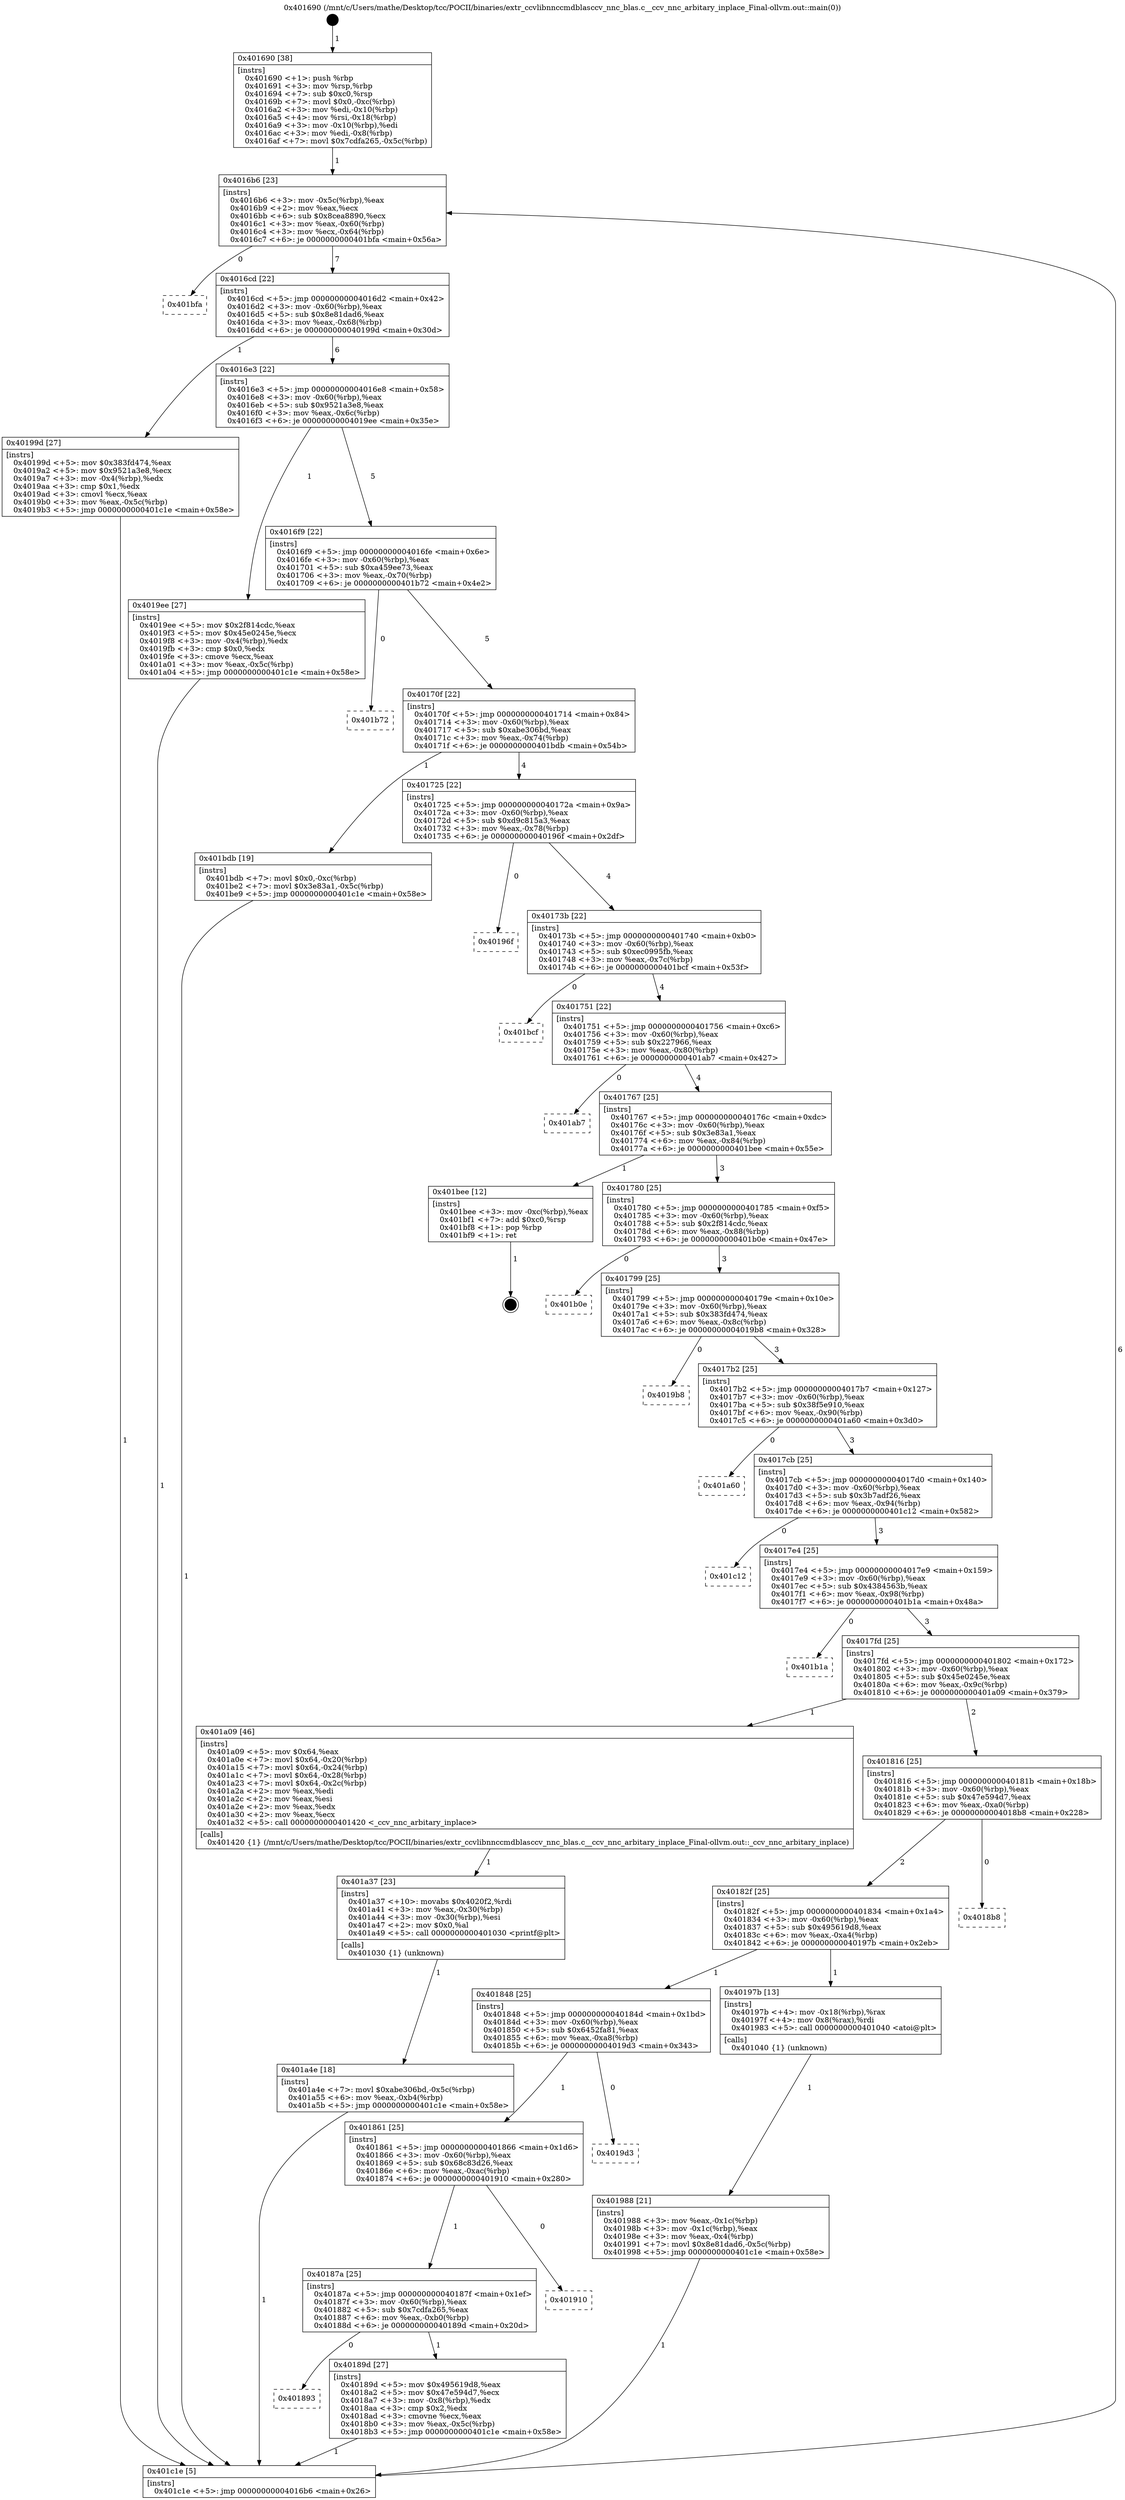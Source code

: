 digraph "0x401690" {
  label = "0x401690 (/mnt/c/Users/mathe/Desktop/tcc/POCII/binaries/extr_ccvlibnnccmdblasccv_nnc_blas.c__ccv_nnc_arbitary_inplace_Final-ollvm.out::main(0))"
  labelloc = "t"
  node[shape=record]

  Entry [label="",width=0.3,height=0.3,shape=circle,fillcolor=black,style=filled]
  "0x4016b6" [label="{
     0x4016b6 [23]\l
     | [instrs]\l
     &nbsp;&nbsp;0x4016b6 \<+3\>: mov -0x5c(%rbp),%eax\l
     &nbsp;&nbsp;0x4016b9 \<+2\>: mov %eax,%ecx\l
     &nbsp;&nbsp;0x4016bb \<+6\>: sub $0x8cea8890,%ecx\l
     &nbsp;&nbsp;0x4016c1 \<+3\>: mov %eax,-0x60(%rbp)\l
     &nbsp;&nbsp;0x4016c4 \<+3\>: mov %ecx,-0x64(%rbp)\l
     &nbsp;&nbsp;0x4016c7 \<+6\>: je 0000000000401bfa \<main+0x56a\>\l
  }"]
  "0x401bfa" [label="{
     0x401bfa\l
  }", style=dashed]
  "0x4016cd" [label="{
     0x4016cd [22]\l
     | [instrs]\l
     &nbsp;&nbsp;0x4016cd \<+5\>: jmp 00000000004016d2 \<main+0x42\>\l
     &nbsp;&nbsp;0x4016d2 \<+3\>: mov -0x60(%rbp),%eax\l
     &nbsp;&nbsp;0x4016d5 \<+5\>: sub $0x8e81dad6,%eax\l
     &nbsp;&nbsp;0x4016da \<+3\>: mov %eax,-0x68(%rbp)\l
     &nbsp;&nbsp;0x4016dd \<+6\>: je 000000000040199d \<main+0x30d\>\l
  }"]
  Exit [label="",width=0.3,height=0.3,shape=circle,fillcolor=black,style=filled,peripheries=2]
  "0x40199d" [label="{
     0x40199d [27]\l
     | [instrs]\l
     &nbsp;&nbsp;0x40199d \<+5\>: mov $0x383fd474,%eax\l
     &nbsp;&nbsp;0x4019a2 \<+5\>: mov $0x9521a3e8,%ecx\l
     &nbsp;&nbsp;0x4019a7 \<+3\>: mov -0x4(%rbp),%edx\l
     &nbsp;&nbsp;0x4019aa \<+3\>: cmp $0x1,%edx\l
     &nbsp;&nbsp;0x4019ad \<+3\>: cmovl %ecx,%eax\l
     &nbsp;&nbsp;0x4019b0 \<+3\>: mov %eax,-0x5c(%rbp)\l
     &nbsp;&nbsp;0x4019b3 \<+5\>: jmp 0000000000401c1e \<main+0x58e\>\l
  }"]
  "0x4016e3" [label="{
     0x4016e3 [22]\l
     | [instrs]\l
     &nbsp;&nbsp;0x4016e3 \<+5\>: jmp 00000000004016e8 \<main+0x58\>\l
     &nbsp;&nbsp;0x4016e8 \<+3\>: mov -0x60(%rbp),%eax\l
     &nbsp;&nbsp;0x4016eb \<+5\>: sub $0x9521a3e8,%eax\l
     &nbsp;&nbsp;0x4016f0 \<+3\>: mov %eax,-0x6c(%rbp)\l
     &nbsp;&nbsp;0x4016f3 \<+6\>: je 00000000004019ee \<main+0x35e\>\l
  }"]
  "0x401a4e" [label="{
     0x401a4e [18]\l
     | [instrs]\l
     &nbsp;&nbsp;0x401a4e \<+7\>: movl $0xabe306bd,-0x5c(%rbp)\l
     &nbsp;&nbsp;0x401a55 \<+6\>: mov %eax,-0xb4(%rbp)\l
     &nbsp;&nbsp;0x401a5b \<+5\>: jmp 0000000000401c1e \<main+0x58e\>\l
  }"]
  "0x4019ee" [label="{
     0x4019ee [27]\l
     | [instrs]\l
     &nbsp;&nbsp;0x4019ee \<+5\>: mov $0x2f814cdc,%eax\l
     &nbsp;&nbsp;0x4019f3 \<+5\>: mov $0x45e0245e,%ecx\l
     &nbsp;&nbsp;0x4019f8 \<+3\>: mov -0x4(%rbp),%edx\l
     &nbsp;&nbsp;0x4019fb \<+3\>: cmp $0x0,%edx\l
     &nbsp;&nbsp;0x4019fe \<+3\>: cmove %ecx,%eax\l
     &nbsp;&nbsp;0x401a01 \<+3\>: mov %eax,-0x5c(%rbp)\l
     &nbsp;&nbsp;0x401a04 \<+5\>: jmp 0000000000401c1e \<main+0x58e\>\l
  }"]
  "0x4016f9" [label="{
     0x4016f9 [22]\l
     | [instrs]\l
     &nbsp;&nbsp;0x4016f9 \<+5\>: jmp 00000000004016fe \<main+0x6e\>\l
     &nbsp;&nbsp;0x4016fe \<+3\>: mov -0x60(%rbp),%eax\l
     &nbsp;&nbsp;0x401701 \<+5\>: sub $0xa459ee73,%eax\l
     &nbsp;&nbsp;0x401706 \<+3\>: mov %eax,-0x70(%rbp)\l
     &nbsp;&nbsp;0x401709 \<+6\>: je 0000000000401b72 \<main+0x4e2\>\l
  }"]
  "0x401a37" [label="{
     0x401a37 [23]\l
     | [instrs]\l
     &nbsp;&nbsp;0x401a37 \<+10\>: movabs $0x4020f2,%rdi\l
     &nbsp;&nbsp;0x401a41 \<+3\>: mov %eax,-0x30(%rbp)\l
     &nbsp;&nbsp;0x401a44 \<+3\>: mov -0x30(%rbp),%esi\l
     &nbsp;&nbsp;0x401a47 \<+2\>: mov $0x0,%al\l
     &nbsp;&nbsp;0x401a49 \<+5\>: call 0000000000401030 \<printf@plt\>\l
     | [calls]\l
     &nbsp;&nbsp;0x401030 \{1\} (unknown)\l
  }"]
  "0x401b72" [label="{
     0x401b72\l
  }", style=dashed]
  "0x40170f" [label="{
     0x40170f [22]\l
     | [instrs]\l
     &nbsp;&nbsp;0x40170f \<+5\>: jmp 0000000000401714 \<main+0x84\>\l
     &nbsp;&nbsp;0x401714 \<+3\>: mov -0x60(%rbp),%eax\l
     &nbsp;&nbsp;0x401717 \<+5\>: sub $0xabe306bd,%eax\l
     &nbsp;&nbsp;0x40171c \<+3\>: mov %eax,-0x74(%rbp)\l
     &nbsp;&nbsp;0x40171f \<+6\>: je 0000000000401bdb \<main+0x54b\>\l
  }"]
  "0x401988" [label="{
     0x401988 [21]\l
     | [instrs]\l
     &nbsp;&nbsp;0x401988 \<+3\>: mov %eax,-0x1c(%rbp)\l
     &nbsp;&nbsp;0x40198b \<+3\>: mov -0x1c(%rbp),%eax\l
     &nbsp;&nbsp;0x40198e \<+3\>: mov %eax,-0x4(%rbp)\l
     &nbsp;&nbsp;0x401991 \<+7\>: movl $0x8e81dad6,-0x5c(%rbp)\l
     &nbsp;&nbsp;0x401998 \<+5\>: jmp 0000000000401c1e \<main+0x58e\>\l
  }"]
  "0x401bdb" [label="{
     0x401bdb [19]\l
     | [instrs]\l
     &nbsp;&nbsp;0x401bdb \<+7\>: movl $0x0,-0xc(%rbp)\l
     &nbsp;&nbsp;0x401be2 \<+7\>: movl $0x3e83a1,-0x5c(%rbp)\l
     &nbsp;&nbsp;0x401be9 \<+5\>: jmp 0000000000401c1e \<main+0x58e\>\l
  }"]
  "0x401725" [label="{
     0x401725 [22]\l
     | [instrs]\l
     &nbsp;&nbsp;0x401725 \<+5\>: jmp 000000000040172a \<main+0x9a\>\l
     &nbsp;&nbsp;0x40172a \<+3\>: mov -0x60(%rbp),%eax\l
     &nbsp;&nbsp;0x40172d \<+5\>: sub $0xd9c815a3,%eax\l
     &nbsp;&nbsp;0x401732 \<+3\>: mov %eax,-0x78(%rbp)\l
     &nbsp;&nbsp;0x401735 \<+6\>: je 000000000040196f \<main+0x2df\>\l
  }"]
  "0x401690" [label="{
     0x401690 [38]\l
     | [instrs]\l
     &nbsp;&nbsp;0x401690 \<+1\>: push %rbp\l
     &nbsp;&nbsp;0x401691 \<+3\>: mov %rsp,%rbp\l
     &nbsp;&nbsp;0x401694 \<+7\>: sub $0xc0,%rsp\l
     &nbsp;&nbsp;0x40169b \<+7\>: movl $0x0,-0xc(%rbp)\l
     &nbsp;&nbsp;0x4016a2 \<+3\>: mov %edi,-0x10(%rbp)\l
     &nbsp;&nbsp;0x4016a5 \<+4\>: mov %rsi,-0x18(%rbp)\l
     &nbsp;&nbsp;0x4016a9 \<+3\>: mov -0x10(%rbp),%edi\l
     &nbsp;&nbsp;0x4016ac \<+3\>: mov %edi,-0x8(%rbp)\l
     &nbsp;&nbsp;0x4016af \<+7\>: movl $0x7cdfa265,-0x5c(%rbp)\l
  }"]
  "0x40196f" [label="{
     0x40196f\l
  }", style=dashed]
  "0x40173b" [label="{
     0x40173b [22]\l
     | [instrs]\l
     &nbsp;&nbsp;0x40173b \<+5\>: jmp 0000000000401740 \<main+0xb0\>\l
     &nbsp;&nbsp;0x401740 \<+3\>: mov -0x60(%rbp),%eax\l
     &nbsp;&nbsp;0x401743 \<+5\>: sub $0xec0995fb,%eax\l
     &nbsp;&nbsp;0x401748 \<+3\>: mov %eax,-0x7c(%rbp)\l
     &nbsp;&nbsp;0x40174b \<+6\>: je 0000000000401bcf \<main+0x53f\>\l
  }"]
  "0x401c1e" [label="{
     0x401c1e [5]\l
     | [instrs]\l
     &nbsp;&nbsp;0x401c1e \<+5\>: jmp 00000000004016b6 \<main+0x26\>\l
  }"]
  "0x401bcf" [label="{
     0x401bcf\l
  }", style=dashed]
  "0x401751" [label="{
     0x401751 [22]\l
     | [instrs]\l
     &nbsp;&nbsp;0x401751 \<+5\>: jmp 0000000000401756 \<main+0xc6\>\l
     &nbsp;&nbsp;0x401756 \<+3\>: mov -0x60(%rbp),%eax\l
     &nbsp;&nbsp;0x401759 \<+5\>: sub $0x227966,%eax\l
     &nbsp;&nbsp;0x40175e \<+3\>: mov %eax,-0x80(%rbp)\l
     &nbsp;&nbsp;0x401761 \<+6\>: je 0000000000401ab7 \<main+0x427\>\l
  }"]
  "0x401893" [label="{
     0x401893\l
  }", style=dashed]
  "0x401ab7" [label="{
     0x401ab7\l
  }", style=dashed]
  "0x401767" [label="{
     0x401767 [25]\l
     | [instrs]\l
     &nbsp;&nbsp;0x401767 \<+5\>: jmp 000000000040176c \<main+0xdc\>\l
     &nbsp;&nbsp;0x40176c \<+3\>: mov -0x60(%rbp),%eax\l
     &nbsp;&nbsp;0x40176f \<+5\>: sub $0x3e83a1,%eax\l
     &nbsp;&nbsp;0x401774 \<+6\>: mov %eax,-0x84(%rbp)\l
     &nbsp;&nbsp;0x40177a \<+6\>: je 0000000000401bee \<main+0x55e\>\l
  }"]
  "0x40189d" [label="{
     0x40189d [27]\l
     | [instrs]\l
     &nbsp;&nbsp;0x40189d \<+5\>: mov $0x495619d8,%eax\l
     &nbsp;&nbsp;0x4018a2 \<+5\>: mov $0x47e594d7,%ecx\l
     &nbsp;&nbsp;0x4018a7 \<+3\>: mov -0x8(%rbp),%edx\l
     &nbsp;&nbsp;0x4018aa \<+3\>: cmp $0x2,%edx\l
     &nbsp;&nbsp;0x4018ad \<+3\>: cmovne %ecx,%eax\l
     &nbsp;&nbsp;0x4018b0 \<+3\>: mov %eax,-0x5c(%rbp)\l
     &nbsp;&nbsp;0x4018b3 \<+5\>: jmp 0000000000401c1e \<main+0x58e\>\l
  }"]
  "0x401bee" [label="{
     0x401bee [12]\l
     | [instrs]\l
     &nbsp;&nbsp;0x401bee \<+3\>: mov -0xc(%rbp),%eax\l
     &nbsp;&nbsp;0x401bf1 \<+7\>: add $0xc0,%rsp\l
     &nbsp;&nbsp;0x401bf8 \<+1\>: pop %rbp\l
     &nbsp;&nbsp;0x401bf9 \<+1\>: ret\l
  }"]
  "0x401780" [label="{
     0x401780 [25]\l
     | [instrs]\l
     &nbsp;&nbsp;0x401780 \<+5\>: jmp 0000000000401785 \<main+0xf5\>\l
     &nbsp;&nbsp;0x401785 \<+3\>: mov -0x60(%rbp),%eax\l
     &nbsp;&nbsp;0x401788 \<+5\>: sub $0x2f814cdc,%eax\l
     &nbsp;&nbsp;0x40178d \<+6\>: mov %eax,-0x88(%rbp)\l
     &nbsp;&nbsp;0x401793 \<+6\>: je 0000000000401b0e \<main+0x47e\>\l
  }"]
  "0x40187a" [label="{
     0x40187a [25]\l
     | [instrs]\l
     &nbsp;&nbsp;0x40187a \<+5\>: jmp 000000000040187f \<main+0x1ef\>\l
     &nbsp;&nbsp;0x40187f \<+3\>: mov -0x60(%rbp),%eax\l
     &nbsp;&nbsp;0x401882 \<+5\>: sub $0x7cdfa265,%eax\l
     &nbsp;&nbsp;0x401887 \<+6\>: mov %eax,-0xb0(%rbp)\l
     &nbsp;&nbsp;0x40188d \<+6\>: je 000000000040189d \<main+0x20d\>\l
  }"]
  "0x401b0e" [label="{
     0x401b0e\l
  }", style=dashed]
  "0x401799" [label="{
     0x401799 [25]\l
     | [instrs]\l
     &nbsp;&nbsp;0x401799 \<+5\>: jmp 000000000040179e \<main+0x10e\>\l
     &nbsp;&nbsp;0x40179e \<+3\>: mov -0x60(%rbp),%eax\l
     &nbsp;&nbsp;0x4017a1 \<+5\>: sub $0x383fd474,%eax\l
     &nbsp;&nbsp;0x4017a6 \<+6\>: mov %eax,-0x8c(%rbp)\l
     &nbsp;&nbsp;0x4017ac \<+6\>: je 00000000004019b8 \<main+0x328\>\l
  }"]
  "0x401910" [label="{
     0x401910\l
  }", style=dashed]
  "0x4019b8" [label="{
     0x4019b8\l
  }", style=dashed]
  "0x4017b2" [label="{
     0x4017b2 [25]\l
     | [instrs]\l
     &nbsp;&nbsp;0x4017b2 \<+5\>: jmp 00000000004017b7 \<main+0x127\>\l
     &nbsp;&nbsp;0x4017b7 \<+3\>: mov -0x60(%rbp),%eax\l
     &nbsp;&nbsp;0x4017ba \<+5\>: sub $0x38f5e910,%eax\l
     &nbsp;&nbsp;0x4017bf \<+6\>: mov %eax,-0x90(%rbp)\l
     &nbsp;&nbsp;0x4017c5 \<+6\>: je 0000000000401a60 \<main+0x3d0\>\l
  }"]
  "0x401861" [label="{
     0x401861 [25]\l
     | [instrs]\l
     &nbsp;&nbsp;0x401861 \<+5\>: jmp 0000000000401866 \<main+0x1d6\>\l
     &nbsp;&nbsp;0x401866 \<+3\>: mov -0x60(%rbp),%eax\l
     &nbsp;&nbsp;0x401869 \<+5\>: sub $0x68c83d26,%eax\l
     &nbsp;&nbsp;0x40186e \<+6\>: mov %eax,-0xac(%rbp)\l
     &nbsp;&nbsp;0x401874 \<+6\>: je 0000000000401910 \<main+0x280\>\l
  }"]
  "0x401a60" [label="{
     0x401a60\l
  }", style=dashed]
  "0x4017cb" [label="{
     0x4017cb [25]\l
     | [instrs]\l
     &nbsp;&nbsp;0x4017cb \<+5\>: jmp 00000000004017d0 \<main+0x140\>\l
     &nbsp;&nbsp;0x4017d0 \<+3\>: mov -0x60(%rbp),%eax\l
     &nbsp;&nbsp;0x4017d3 \<+5\>: sub $0x3b7adf26,%eax\l
     &nbsp;&nbsp;0x4017d8 \<+6\>: mov %eax,-0x94(%rbp)\l
     &nbsp;&nbsp;0x4017de \<+6\>: je 0000000000401c12 \<main+0x582\>\l
  }"]
  "0x4019d3" [label="{
     0x4019d3\l
  }", style=dashed]
  "0x401c12" [label="{
     0x401c12\l
  }", style=dashed]
  "0x4017e4" [label="{
     0x4017e4 [25]\l
     | [instrs]\l
     &nbsp;&nbsp;0x4017e4 \<+5\>: jmp 00000000004017e9 \<main+0x159\>\l
     &nbsp;&nbsp;0x4017e9 \<+3\>: mov -0x60(%rbp),%eax\l
     &nbsp;&nbsp;0x4017ec \<+5\>: sub $0x4384563b,%eax\l
     &nbsp;&nbsp;0x4017f1 \<+6\>: mov %eax,-0x98(%rbp)\l
     &nbsp;&nbsp;0x4017f7 \<+6\>: je 0000000000401b1a \<main+0x48a\>\l
  }"]
  "0x401848" [label="{
     0x401848 [25]\l
     | [instrs]\l
     &nbsp;&nbsp;0x401848 \<+5\>: jmp 000000000040184d \<main+0x1bd\>\l
     &nbsp;&nbsp;0x40184d \<+3\>: mov -0x60(%rbp),%eax\l
     &nbsp;&nbsp;0x401850 \<+5\>: sub $0x6452fa81,%eax\l
     &nbsp;&nbsp;0x401855 \<+6\>: mov %eax,-0xa8(%rbp)\l
     &nbsp;&nbsp;0x40185b \<+6\>: je 00000000004019d3 \<main+0x343\>\l
  }"]
  "0x401b1a" [label="{
     0x401b1a\l
  }", style=dashed]
  "0x4017fd" [label="{
     0x4017fd [25]\l
     | [instrs]\l
     &nbsp;&nbsp;0x4017fd \<+5\>: jmp 0000000000401802 \<main+0x172\>\l
     &nbsp;&nbsp;0x401802 \<+3\>: mov -0x60(%rbp),%eax\l
     &nbsp;&nbsp;0x401805 \<+5\>: sub $0x45e0245e,%eax\l
     &nbsp;&nbsp;0x40180a \<+6\>: mov %eax,-0x9c(%rbp)\l
     &nbsp;&nbsp;0x401810 \<+6\>: je 0000000000401a09 \<main+0x379\>\l
  }"]
  "0x40197b" [label="{
     0x40197b [13]\l
     | [instrs]\l
     &nbsp;&nbsp;0x40197b \<+4\>: mov -0x18(%rbp),%rax\l
     &nbsp;&nbsp;0x40197f \<+4\>: mov 0x8(%rax),%rdi\l
     &nbsp;&nbsp;0x401983 \<+5\>: call 0000000000401040 \<atoi@plt\>\l
     | [calls]\l
     &nbsp;&nbsp;0x401040 \{1\} (unknown)\l
  }"]
  "0x401a09" [label="{
     0x401a09 [46]\l
     | [instrs]\l
     &nbsp;&nbsp;0x401a09 \<+5\>: mov $0x64,%eax\l
     &nbsp;&nbsp;0x401a0e \<+7\>: movl $0x64,-0x20(%rbp)\l
     &nbsp;&nbsp;0x401a15 \<+7\>: movl $0x64,-0x24(%rbp)\l
     &nbsp;&nbsp;0x401a1c \<+7\>: movl $0x64,-0x28(%rbp)\l
     &nbsp;&nbsp;0x401a23 \<+7\>: movl $0x64,-0x2c(%rbp)\l
     &nbsp;&nbsp;0x401a2a \<+2\>: mov %eax,%edi\l
     &nbsp;&nbsp;0x401a2c \<+2\>: mov %eax,%esi\l
     &nbsp;&nbsp;0x401a2e \<+2\>: mov %eax,%edx\l
     &nbsp;&nbsp;0x401a30 \<+2\>: mov %eax,%ecx\l
     &nbsp;&nbsp;0x401a32 \<+5\>: call 0000000000401420 \<_ccv_nnc_arbitary_inplace\>\l
     | [calls]\l
     &nbsp;&nbsp;0x401420 \{1\} (/mnt/c/Users/mathe/Desktop/tcc/POCII/binaries/extr_ccvlibnnccmdblasccv_nnc_blas.c__ccv_nnc_arbitary_inplace_Final-ollvm.out::_ccv_nnc_arbitary_inplace)\l
  }"]
  "0x401816" [label="{
     0x401816 [25]\l
     | [instrs]\l
     &nbsp;&nbsp;0x401816 \<+5\>: jmp 000000000040181b \<main+0x18b\>\l
     &nbsp;&nbsp;0x40181b \<+3\>: mov -0x60(%rbp),%eax\l
     &nbsp;&nbsp;0x40181e \<+5\>: sub $0x47e594d7,%eax\l
     &nbsp;&nbsp;0x401823 \<+6\>: mov %eax,-0xa0(%rbp)\l
     &nbsp;&nbsp;0x401829 \<+6\>: je 00000000004018b8 \<main+0x228\>\l
  }"]
  "0x40182f" [label="{
     0x40182f [25]\l
     | [instrs]\l
     &nbsp;&nbsp;0x40182f \<+5\>: jmp 0000000000401834 \<main+0x1a4\>\l
     &nbsp;&nbsp;0x401834 \<+3\>: mov -0x60(%rbp),%eax\l
     &nbsp;&nbsp;0x401837 \<+5\>: sub $0x495619d8,%eax\l
     &nbsp;&nbsp;0x40183c \<+6\>: mov %eax,-0xa4(%rbp)\l
     &nbsp;&nbsp;0x401842 \<+6\>: je 000000000040197b \<main+0x2eb\>\l
  }"]
  "0x4018b8" [label="{
     0x4018b8\l
  }", style=dashed]
  Entry -> "0x401690" [label=" 1"]
  "0x4016b6" -> "0x401bfa" [label=" 0"]
  "0x4016b6" -> "0x4016cd" [label=" 7"]
  "0x401bee" -> Exit [label=" 1"]
  "0x4016cd" -> "0x40199d" [label=" 1"]
  "0x4016cd" -> "0x4016e3" [label=" 6"]
  "0x401bdb" -> "0x401c1e" [label=" 1"]
  "0x4016e3" -> "0x4019ee" [label=" 1"]
  "0x4016e3" -> "0x4016f9" [label=" 5"]
  "0x401a4e" -> "0x401c1e" [label=" 1"]
  "0x4016f9" -> "0x401b72" [label=" 0"]
  "0x4016f9" -> "0x40170f" [label=" 5"]
  "0x401a37" -> "0x401a4e" [label=" 1"]
  "0x40170f" -> "0x401bdb" [label=" 1"]
  "0x40170f" -> "0x401725" [label=" 4"]
  "0x401a09" -> "0x401a37" [label=" 1"]
  "0x401725" -> "0x40196f" [label=" 0"]
  "0x401725" -> "0x40173b" [label=" 4"]
  "0x4019ee" -> "0x401c1e" [label=" 1"]
  "0x40173b" -> "0x401bcf" [label=" 0"]
  "0x40173b" -> "0x401751" [label=" 4"]
  "0x40199d" -> "0x401c1e" [label=" 1"]
  "0x401751" -> "0x401ab7" [label=" 0"]
  "0x401751" -> "0x401767" [label=" 4"]
  "0x401988" -> "0x401c1e" [label=" 1"]
  "0x401767" -> "0x401bee" [label=" 1"]
  "0x401767" -> "0x401780" [label=" 3"]
  "0x40197b" -> "0x401988" [label=" 1"]
  "0x401780" -> "0x401b0e" [label=" 0"]
  "0x401780" -> "0x401799" [label=" 3"]
  "0x401690" -> "0x4016b6" [label=" 1"]
  "0x401799" -> "0x4019b8" [label=" 0"]
  "0x401799" -> "0x4017b2" [label=" 3"]
  "0x40189d" -> "0x401c1e" [label=" 1"]
  "0x4017b2" -> "0x401a60" [label=" 0"]
  "0x4017b2" -> "0x4017cb" [label=" 3"]
  "0x40187a" -> "0x40189d" [label=" 1"]
  "0x4017cb" -> "0x401c12" [label=" 0"]
  "0x4017cb" -> "0x4017e4" [label=" 3"]
  "0x401c1e" -> "0x4016b6" [label=" 6"]
  "0x4017e4" -> "0x401b1a" [label=" 0"]
  "0x4017e4" -> "0x4017fd" [label=" 3"]
  "0x401861" -> "0x401910" [label=" 0"]
  "0x4017fd" -> "0x401a09" [label=" 1"]
  "0x4017fd" -> "0x401816" [label=" 2"]
  "0x40187a" -> "0x401893" [label=" 0"]
  "0x401816" -> "0x4018b8" [label=" 0"]
  "0x401816" -> "0x40182f" [label=" 2"]
  "0x401848" -> "0x401861" [label=" 1"]
  "0x40182f" -> "0x40197b" [label=" 1"]
  "0x40182f" -> "0x401848" [label=" 1"]
  "0x401861" -> "0x40187a" [label=" 1"]
  "0x401848" -> "0x4019d3" [label=" 0"]
}
